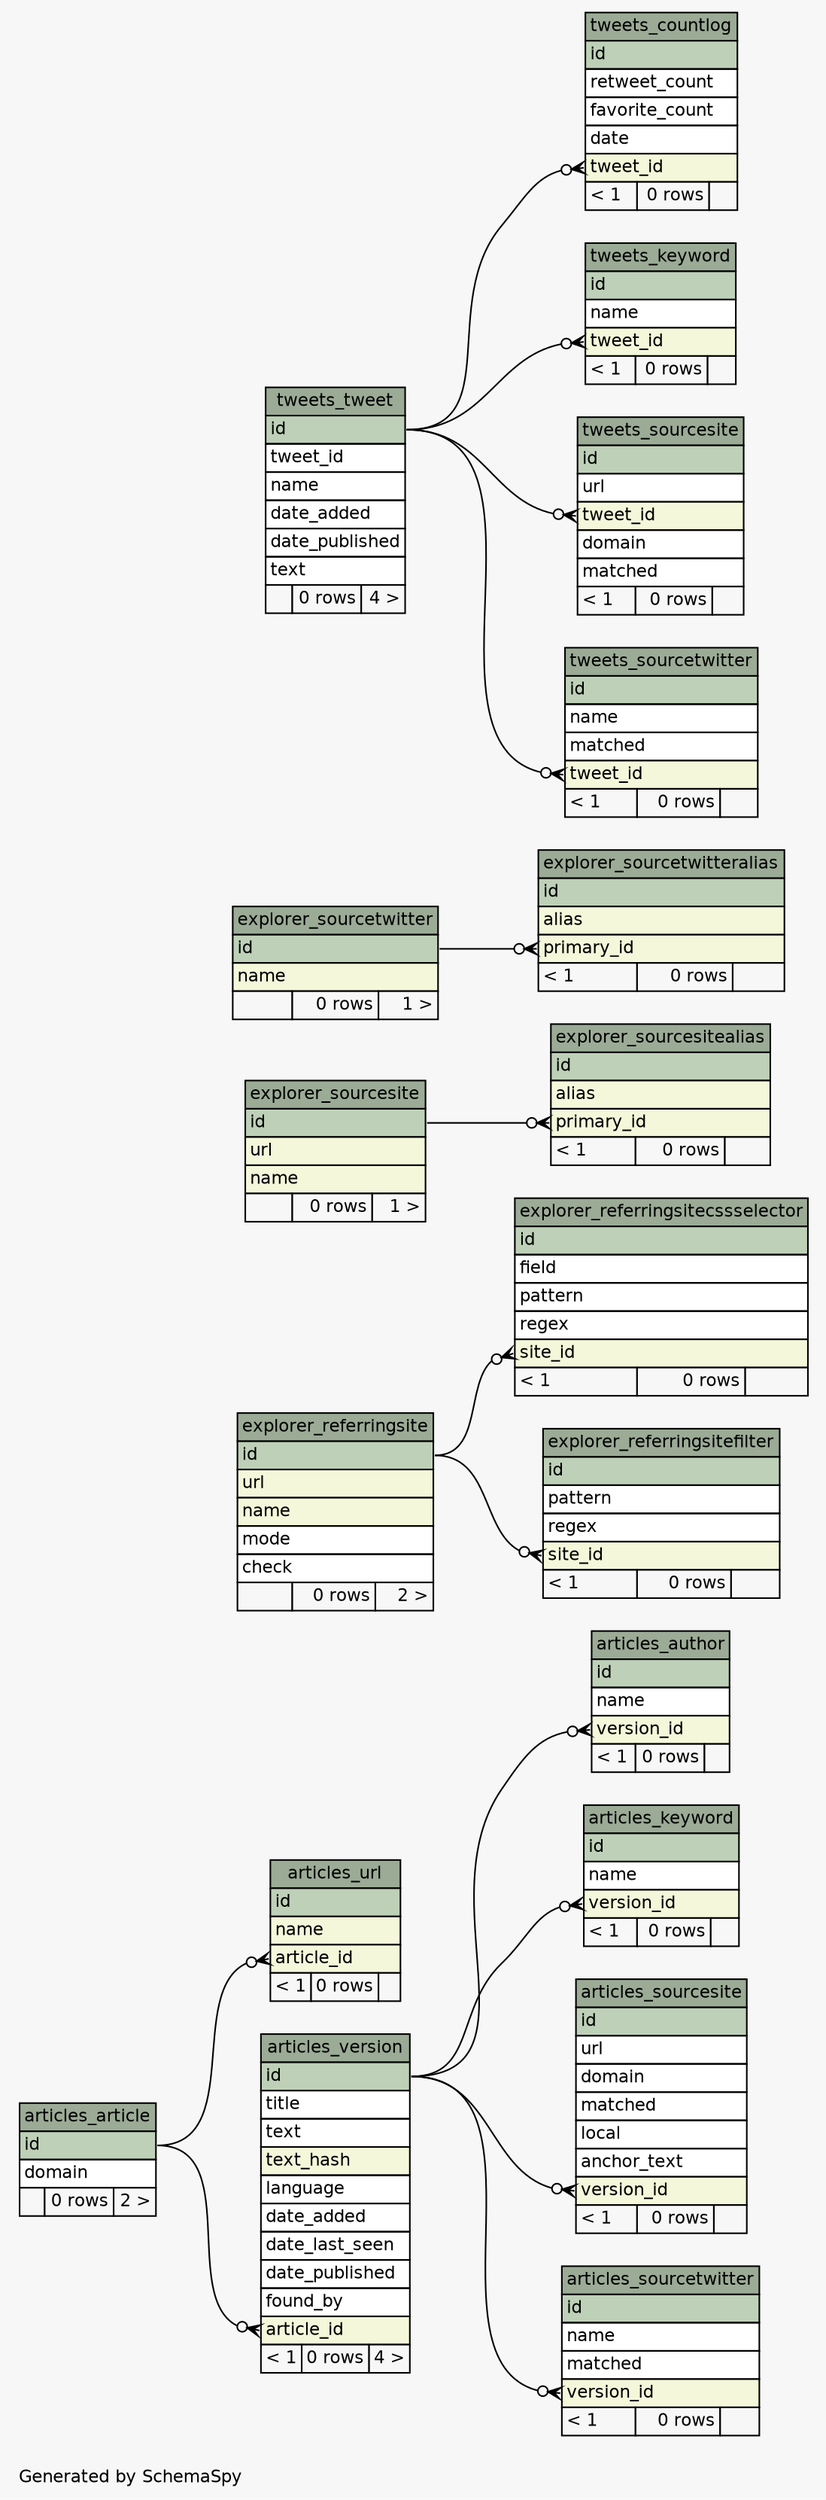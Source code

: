 // dot 2.38.0 on Linux 4.4.0-28-generic
// SchemaSpy rev 590
digraph "largeRelationshipsDiagram" {
  graph [
    rankdir="RL"
    bgcolor="#f7f7f7"
    label="\nGenerated by SchemaSpy"
    labeljust="l"
    nodesep="0.18"
    ranksep="0.46"
    fontname="Helvetica"
    fontsize="11"
  ];
  node [
    fontname="Helvetica"
    fontsize="11"
    shape="plaintext"
  ];
  edge [
    arrowsize="0.8"
  ];
  "articles_article" [
    label=<
    <TABLE BORDER="0" CELLBORDER="1" CELLSPACING="0" BGCOLOR="#ffffff">
      <TR><TD COLSPAN="3" BGCOLOR="#9bab96" ALIGN="CENTER">articles_article</TD></TR>
      <TR><TD PORT="id" COLSPAN="3" BGCOLOR="#bed1b8" ALIGN="LEFT">id</TD></TR>
      <TR><TD PORT="domain" COLSPAN="3" ALIGN="LEFT">domain</TD></TR>
      <TR><TD ALIGN="LEFT" BGCOLOR="#f7f7f7">  </TD><TD ALIGN="RIGHT" BGCOLOR="#f7f7f7">0 rows</TD><TD ALIGN="RIGHT" BGCOLOR="#f7f7f7">2 &gt;</TD></TR>
    </TABLE>>
    URL="tables/articles_article.html"
    tooltip="articles_article"
  ];
  "articles_author" [
    label=<
    <TABLE BORDER="0" CELLBORDER="1" CELLSPACING="0" BGCOLOR="#ffffff">
      <TR><TD COLSPAN="3" BGCOLOR="#9bab96" ALIGN="CENTER">articles_author</TD></TR>
      <TR><TD PORT="id" COLSPAN="3" BGCOLOR="#bed1b8" ALIGN="LEFT">id</TD></TR>
      <TR><TD PORT="name" COLSPAN="3" ALIGN="LEFT">name</TD></TR>
      <TR><TD PORT="version_id" COLSPAN="3" BGCOLOR="#f4f7da" ALIGN="LEFT">version_id</TD></TR>
      <TR><TD ALIGN="LEFT" BGCOLOR="#f7f7f7">&lt; 1</TD><TD ALIGN="RIGHT" BGCOLOR="#f7f7f7">0 rows</TD><TD ALIGN="RIGHT" BGCOLOR="#f7f7f7">  </TD></TR>
    </TABLE>>
    URL="tables/articles_author.html"
    tooltip="articles_author"
  ];
  "articles_keyword" [
    label=<
    <TABLE BORDER="0" CELLBORDER="1" CELLSPACING="0" BGCOLOR="#ffffff">
      <TR><TD COLSPAN="3" BGCOLOR="#9bab96" ALIGN="CENTER">articles_keyword</TD></TR>
      <TR><TD PORT="id" COLSPAN="3" BGCOLOR="#bed1b8" ALIGN="LEFT">id</TD></TR>
      <TR><TD PORT="name" COLSPAN="3" ALIGN="LEFT">name</TD></TR>
      <TR><TD PORT="version_id" COLSPAN="3" BGCOLOR="#f4f7da" ALIGN="LEFT">version_id</TD></TR>
      <TR><TD ALIGN="LEFT" BGCOLOR="#f7f7f7">&lt; 1</TD><TD ALIGN="RIGHT" BGCOLOR="#f7f7f7">0 rows</TD><TD ALIGN="RIGHT" BGCOLOR="#f7f7f7">  </TD></TR>
    </TABLE>>
    URL="tables/articles_keyword.html"
    tooltip="articles_keyword"
  ];
  "articles_sourcesite" [
    label=<
    <TABLE BORDER="0" CELLBORDER="1" CELLSPACING="0" BGCOLOR="#ffffff">
      <TR><TD COLSPAN="3" BGCOLOR="#9bab96" ALIGN="CENTER">articles_sourcesite</TD></TR>
      <TR><TD PORT="id" COLSPAN="3" BGCOLOR="#bed1b8" ALIGN="LEFT">id</TD></TR>
      <TR><TD PORT="url" COLSPAN="3" ALIGN="LEFT">url</TD></TR>
      <TR><TD PORT="domain" COLSPAN="3" ALIGN="LEFT">domain</TD></TR>
      <TR><TD PORT="matched" COLSPAN="3" ALIGN="LEFT">matched</TD></TR>
      <TR><TD PORT="local" COLSPAN="3" ALIGN="LEFT">local</TD></TR>
      <TR><TD PORT="anchor_text" COLSPAN="3" ALIGN="LEFT">anchor_text</TD></TR>
      <TR><TD PORT="version_id" COLSPAN="3" BGCOLOR="#f4f7da" ALIGN="LEFT">version_id</TD></TR>
      <TR><TD ALIGN="LEFT" BGCOLOR="#f7f7f7">&lt; 1</TD><TD ALIGN="RIGHT" BGCOLOR="#f7f7f7">0 rows</TD><TD ALIGN="RIGHT" BGCOLOR="#f7f7f7">  </TD></TR>
    </TABLE>>
    URL="tables/articles_sourcesite.html"
    tooltip="articles_sourcesite"
  ];
  "articles_sourcetwitter" [
    label=<
    <TABLE BORDER="0" CELLBORDER="1" CELLSPACING="0" BGCOLOR="#ffffff">
      <TR><TD COLSPAN="3" BGCOLOR="#9bab96" ALIGN="CENTER">articles_sourcetwitter</TD></TR>
      <TR><TD PORT="id" COLSPAN="3" BGCOLOR="#bed1b8" ALIGN="LEFT">id</TD></TR>
      <TR><TD PORT="name" COLSPAN="3" ALIGN="LEFT">name</TD></TR>
      <TR><TD PORT="matched" COLSPAN="3" ALIGN="LEFT">matched</TD></TR>
      <TR><TD PORT="version_id" COLSPAN="3" BGCOLOR="#f4f7da" ALIGN="LEFT">version_id</TD></TR>
      <TR><TD ALIGN="LEFT" BGCOLOR="#f7f7f7">&lt; 1</TD><TD ALIGN="RIGHT" BGCOLOR="#f7f7f7">0 rows</TD><TD ALIGN="RIGHT" BGCOLOR="#f7f7f7">  </TD></TR>
    </TABLE>>
    URL="tables/articles_sourcetwitter.html"
    tooltip="articles_sourcetwitter"
  ];
  "articles_url" [
    label=<
    <TABLE BORDER="0" CELLBORDER="1" CELLSPACING="0" BGCOLOR="#ffffff">
      <TR><TD COLSPAN="3" BGCOLOR="#9bab96" ALIGN="CENTER">articles_url</TD></TR>
      <TR><TD PORT="id" COLSPAN="3" BGCOLOR="#bed1b8" ALIGN="LEFT">id</TD></TR>
      <TR><TD PORT="name" COLSPAN="3" BGCOLOR="#f4f7da" ALIGN="LEFT">name</TD></TR>
      <TR><TD PORT="article_id" COLSPAN="3" BGCOLOR="#f4f7da" ALIGN="LEFT">article_id</TD></TR>
      <TR><TD ALIGN="LEFT" BGCOLOR="#f7f7f7">&lt; 1</TD><TD ALIGN="RIGHT" BGCOLOR="#f7f7f7">0 rows</TD><TD ALIGN="RIGHT" BGCOLOR="#f7f7f7">  </TD></TR>
    </TABLE>>
    URL="tables/articles_url.html"
    tooltip="articles_url"
  ];
  "articles_version" [
    label=<
    <TABLE BORDER="0" CELLBORDER="1" CELLSPACING="0" BGCOLOR="#ffffff">
      <TR><TD COLSPAN="3" BGCOLOR="#9bab96" ALIGN="CENTER">articles_version</TD></TR>
      <TR><TD PORT="id" COLSPAN="3" BGCOLOR="#bed1b8" ALIGN="LEFT">id</TD></TR>
      <TR><TD PORT="title" COLSPAN="3" ALIGN="LEFT">title</TD></TR>
      <TR><TD PORT="text" COLSPAN="3" ALIGN="LEFT">text</TD></TR>
      <TR><TD PORT="text_hash" COLSPAN="3" BGCOLOR="#f4f7da" ALIGN="LEFT">text_hash</TD></TR>
      <TR><TD PORT="language" COLSPAN="3" ALIGN="LEFT">language</TD></TR>
      <TR><TD PORT="date_added" COLSPAN="3" ALIGN="LEFT">date_added</TD></TR>
      <TR><TD PORT="date_last_seen" COLSPAN="3" ALIGN="LEFT">date_last_seen</TD></TR>
      <TR><TD PORT="date_published" COLSPAN="3" ALIGN="LEFT">date_published</TD></TR>
      <TR><TD PORT="found_by" COLSPAN="3" ALIGN="LEFT">found_by</TD></TR>
      <TR><TD PORT="article_id" COLSPAN="3" BGCOLOR="#f4f7da" ALIGN="LEFT">article_id</TD></TR>
      <TR><TD ALIGN="LEFT" BGCOLOR="#f7f7f7">&lt; 1</TD><TD ALIGN="RIGHT" BGCOLOR="#f7f7f7">0 rows</TD><TD ALIGN="RIGHT" BGCOLOR="#f7f7f7">4 &gt;</TD></TR>
    </TABLE>>
    URL="tables/articles_version.html"
    tooltip="articles_version"
  ];
  "explorer_referringsite" [
    label=<
    <TABLE BORDER="0" CELLBORDER="1" CELLSPACING="0" BGCOLOR="#ffffff">
      <TR><TD COLSPAN="3" BGCOLOR="#9bab96" ALIGN="CENTER">explorer_referringsite</TD></TR>
      <TR><TD PORT="id" COLSPAN="3" BGCOLOR="#bed1b8" ALIGN="LEFT">id</TD></TR>
      <TR><TD PORT="url" COLSPAN="3" BGCOLOR="#f4f7da" ALIGN="LEFT">url</TD></TR>
      <TR><TD PORT="name" COLSPAN="3" BGCOLOR="#f4f7da" ALIGN="LEFT">name</TD></TR>
      <TR><TD PORT="mode" COLSPAN="3" ALIGN="LEFT">mode</TD></TR>
      <TR><TD PORT="check" COLSPAN="3" ALIGN="LEFT">check</TD></TR>
      <TR><TD ALIGN="LEFT" BGCOLOR="#f7f7f7">  </TD><TD ALIGN="RIGHT" BGCOLOR="#f7f7f7">0 rows</TD><TD ALIGN="RIGHT" BGCOLOR="#f7f7f7">2 &gt;</TD></TR>
    </TABLE>>
    URL="tables/explorer_referringsite.html"
    tooltip="explorer_referringsite"
  ];
  "explorer_referringsitecssselector" [
    label=<
    <TABLE BORDER="0" CELLBORDER="1" CELLSPACING="0" BGCOLOR="#ffffff">
      <TR><TD COLSPAN="3" BGCOLOR="#9bab96" ALIGN="CENTER">explorer_referringsitecssselector</TD></TR>
      <TR><TD PORT="id" COLSPAN="3" BGCOLOR="#bed1b8" ALIGN="LEFT">id</TD></TR>
      <TR><TD PORT="field" COLSPAN="3" ALIGN="LEFT">field</TD></TR>
      <TR><TD PORT="pattern" COLSPAN="3" ALIGN="LEFT">pattern</TD></TR>
      <TR><TD PORT="regex" COLSPAN="3" ALIGN="LEFT">regex</TD></TR>
      <TR><TD PORT="site_id" COLSPAN="3" BGCOLOR="#f4f7da" ALIGN="LEFT">site_id</TD></TR>
      <TR><TD ALIGN="LEFT" BGCOLOR="#f7f7f7">&lt; 1</TD><TD ALIGN="RIGHT" BGCOLOR="#f7f7f7">0 rows</TD><TD ALIGN="RIGHT" BGCOLOR="#f7f7f7">  </TD></TR>
    </TABLE>>
    URL="tables/explorer_referringsitecssselector.html"
    tooltip="explorer_referringsitecssselector"
  ];
  "explorer_referringsitefilter" [
    label=<
    <TABLE BORDER="0" CELLBORDER="1" CELLSPACING="0" BGCOLOR="#ffffff">
      <TR><TD COLSPAN="3" BGCOLOR="#9bab96" ALIGN="CENTER">explorer_referringsitefilter</TD></TR>
      <TR><TD PORT="id" COLSPAN="3" BGCOLOR="#bed1b8" ALIGN="LEFT">id</TD></TR>
      <TR><TD PORT="pattern" COLSPAN="3" ALIGN="LEFT">pattern</TD></TR>
      <TR><TD PORT="regex" COLSPAN="3" ALIGN="LEFT">regex</TD></TR>
      <TR><TD PORT="site_id" COLSPAN="3" BGCOLOR="#f4f7da" ALIGN="LEFT">site_id</TD></TR>
      <TR><TD ALIGN="LEFT" BGCOLOR="#f7f7f7">&lt; 1</TD><TD ALIGN="RIGHT" BGCOLOR="#f7f7f7">0 rows</TD><TD ALIGN="RIGHT" BGCOLOR="#f7f7f7">  </TD></TR>
    </TABLE>>
    URL="tables/explorer_referringsitefilter.html"
    tooltip="explorer_referringsitefilter"
  ];
  "explorer_sourcesite" [
    label=<
    <TABLE BORDER="0" CELLBORDER="1" CELLSPACING="0" BGCOLOR="#ffffff">
      <TR><TD COLSPAN="3" BGCOLOR="#9bab96" ALIGN="CENTER">explorer_sourcesite</TD></TR>
      <TR><TD PORT="id" COLSPAN="3" BGCOLOR="#bed1b8" ALIGN="LEFT">id</TD></TR>
      <TR><TD PORT="url" COLSPAN="3" BGCOLOR="#f4f7da" ALIGN="LEFT">url</TD></TR>
      <TR><TD PORT="name" COLSPAN="3" BGCOLOR="#f4f7da" ALIGN="LEFT">name</TD></TR>
      <TR><TD ALIGN="LEFT" BGCOLOR="#f7f7f7">  </TD><TD ALIGN="RIGHT" BGCOLOR="#f7f7f7">0 rows</TD><TD ALIGN="RIGHT" BGCOLOR="#f7f7f7">1 &gt;</TD></TR>
    </TABLE>>
    URL="tables/explorer_sourcesite.html"
    tooltip="explorer_sourcesite"
  ];
  "explorer_sourcesitealias" [
    label=<
    <TABLE BORDER="0" CELLBORDER="1" CELLSPACING="0" BGCOLOR="#ffffff">
      <TR><TD COLSPAN="3" BGCOLOR="#9bab96" ALIGN="CENTER">explorer_sourcesitealias</TD></TR>
      <TR><TD PORT="id" COLSPAN="3" BGCOLOR="#bed1b8" ALIGN="LEFT">id</TD></TR>
      <TR><TD PORT="alias" COLSPAN="3" BGCOLOR="#f4f7da" ALIGN="LEFT">alias</TD></TR>
      <TR><TD PORT="primary_id" COLSPAN="3" BGCOLOR="#f4f7da" ALIGN="LEFT">primary_id</TD></TR>
      <TR><TD ALIGN="LEFT" BGCOLOR="#f7f7f7">&lt; 1</TD><TD ALIGN="RIGHT" BGCOLOR="#f7f7f7">0 rows</TD><TD ALIGN="RIGHT" BGCOLOR="#f7f7f7">  </TD></TR>
    </TABLE>>
    URL="tables/explorer_sourcesitealias.html"
    tooltip="explorer_sourcesitealias"
  ];
  "explorer_sourcetwitter" [
    label=<
    <TABLE BORDER="0" CELLBORDER="1" CELLSPACING="0" BGCOLOR="#ffffff">
      <TR><TD COLSPAN="3" BGCOLOR="#9bab96" ALIGN="CENTER">explorer_sourcetwitter</TD></TR>
      <TR><TD PORT="id" COLSPAN="3" BGCOLOR="#bed1b8" ALIGN="LEFT">id</TD></TR>
      <TR><TD PORT="name" COLSPAN="3" BGCOLOR="#f4f7da" ALIGN="LEFT">name</TD></TR>
      <TR><TD ALIGN="LEFT" BGCOLOR="#f7f7f7">  </TD><TD ALIGN="RIGHT" BGCOLOR="#f7f7f7">0 rows</TD><TD ALIGN="RIGHT" BGCOLOR="#f7f7f7">1 &gt;</TD></TR>
    </TABLE>>
    URL="tables/explorer_sourcetwitter.html"
    tooltip="explorer_sourcetwitter"
  ];
  "explorer_sourcetwitteralias" [
    label=<
    <TABLE BORDER="0" CELLBORDER="1" CELLSPACING="0" BGCOLOR="#ffffff">
      <TR><TD COLSPAN="3" BGCOLOR="#9bab96" ALIGN="CENTER">explorer_sourcetwitteralias</TD></TR>
      <TR><TD PORT="id" COLSPAN="3" BGCOLOR="#bed1b8" ALIGN="LEFT">id</TD></TR>
      <TR><TD PORT="alias" COLSPAN="3" BGCOLOR="#f4f7da" ALIGN="LEFT">alias</TD></TR>
      <TR><TD PORT="primary_id" COLSPAN="3" BGCOLOR="#f4f7da" ALIGN="LEFT">primary_id</TD></TR>
      <TR><TD ALIGN="LEFT" BGCOLOR="#f7f7f7">&lt; 1</TD><TD ALIGN="RIGHT" BGCOLOR="#f7f7f7">0 rows</TD><TD ALIGN="RIGHT" BGCOLOR="#f7f7f7">  </TD></TR>
    </TABLE>>
    URL="tables/explorer_sourcetwitteralias.html"
    tooltip="explorer_sourcetwitteralias"
  ];
  "tweets_countlog" [
    label=<
    <TABLE BORDER="0" CELLBORDER="1" CELLSPACING="0" BGCOLOR="#ffffff">
      <TR><TD COLSPAN="3" BGCOLOR="#9bab96" ALIGN="CENTER">tweets_countlog</TD></TR>
      <TR><TD PORT="id" COLSPAN="3" BGCOLOR="#bed1b8" ALIGN="LEFT">id</TD></TR>
      <TR><TD PORT="retweet_count" COLSPAN="3" ALIGN="LEFT">retweet_count</TD></TR>
      <TR><TD PORT="favorite_count" COLSPAN="3" ALIGN="LEFT">favorite_count</TD></TR>
      <TR><TD PORT="date" COLSPAN="3" ALIGN="LEFT">date</TD></TR>
      <TR><TD PORT="tweet_id" COLSPAN="3" BGCOLOR="#f4f7da" ALIGN="LEFT">tweet_id</TD></TR>
      <TR><TD ALIGN="LEFT" BGCOLOR="#f7f7f7">&lt; 1</TD><TD ALIGN="RIGHT" BGCOLOR="#f7f7f7">0 rows</TD><TD ALIGN="RIGHT" BGCOLOR="#f7f7f7">  </TD></TR>
    </TABLE>>
    URL="tables/tweets_countlog.html"
    tooltip="tweets_countlog"
  ];
  "tweets_keyword" [
    label=<
    <TABLE BORDER="0" CELLBORDER="1" CELLSPACING="0" BGCOLOR="#ffffff">
      <TR><TD COLSPAN="3" BGCOLOR="#9bab96" ALIGN="CENTER">tweets_keyword</TD></TR>
      <TR><TD PORT="id" COLSPAN="3" BGCOLOR="#bed1b8" ALIGN="LEFT">id</TD></TR>
      <TR><TD PORT="name" COLSPAN="3" ALIGN="LEFT">name</TD></TR>
      <TR><TD PORT="tweet_id" COLSPAN="3" BGCOLOR="#f4f7da" ALIGN="LEFT">tweet_id</TD></TR>
      <TR><TD ALIGN="LEFT" BGCOLOR="#f7f7f7">&lt; 1</TD><TD ALIGN="RIGHT" BGCOLOR="#f7f7f7">0 rows</TD><TD ALIGN="RIGHT" BGCOLOR="#f7f7f7">  </TD></TR>
    </TABLE>>
    URL="tables/tweets_keyword.html"
    tooltip="tweets_keyword"
  ];
  "tweets_sourcesite" [
    label=<
    <TABLE BORDER="0" CELLBORDER="1" CELLSPACING="0" BGCOLOR="#ffffff">
      <TR><TD COLSPAN="3" BGCOLOR="#9bab96" ALIGN="CENTER">tweets_sourcesite</TD></TR>
      <TR><TD PORT="id" COLSPAN="3" BGCOLOR="#bed1b8" ALIGN="LEFT">id</TD></TR>
      <TR><TD PORT="url" COLSPAN="3" ALIGN="LEFT">url</TD></TR>
      <TR><TD PORT="tweet_id" COLSPAN="3" BGCOLOR="#f4f7da" ALIGN="LEFT">tweet_id</TD></TR>
      <TR><TD PORT="domain" COLSPAN="3" ALIGN="LEFT">domain</TD></TR>
      <TR><TD PORT="matched" COLSPAN="3" ALIGN="LEFT">matched</TD></TR>
      <TR><TD ALIGN="LEFT" BGCOLOR="#f7f7f7">&lt; 1</TD><TD ALIGN="RIGHT" BGCOLOR="#f7f7f7">0 rows</TD><TD ALIGN="RIGHT" BGCOLOR="#f7f7f7">  </TD></TR>
    </TABLE>>
    URL="tables/tweets_sourcesite.html"
    tooltip="tweets_sourcesite"
  ];
  "tweets_sourcetwitter" [
    label=<
    <TABLE BORDER="0" CELLBORDER="1" CELLSPACING="0" BGCOLOR="#ffffff">
      <TR><TD COLSPAN="3" BGCOLOR="#9bab96" ALIGN="CENTER">tweets_sourcetwitter</TD></TR>
      <TR><TD PORT="id" COLSPAN="3" BGCOLOR="#bed1b8" ALIGN="LEFT">id</TD></TR>
      <TR><TD PORT="name" COLSPAN="3" ALIGN="LEFT">name</TD></TR>
      <TR><TD PORT="matched" COLSPAN="3" ALIGN="LEFT">matched</TD></TR>
      <TR><TD PORT="tweet_id" COLSPAN="3" BGCOLOR="#f4f7da" ALIGN="LEFT">tweet_id</TD></TR>
      <TR><TD ALIGN="LEFT" BGCOLOR="#f7f7f7">&lt; 1</TD><TD ALIGN="RIGHT" BGCOLOR="#f7f7f7">0 rows</TD><TD ALIGN="RIGHT" BGCOLOR="#f7f7f7">  </TD></TR>
    </TABLE>>
    URL="tables/tweets_sourcetwitter.html"
    tooltip="tweets_sourcetwitter"
  ];
  "tweets_tweet" [
    label=<
    <TABLE BORDER="0" CELLBORDER="1" CELLSPACING="0" BGCOLOR="#ffffff">
      <TR><TD COLSPAN="3" BGCOLOR="#9bab96" ALIGN="CENTER">tweets_tweet</TD></TR>
      <TR><TD PORT="id" COLSPAN="3" BGCOLOR="#bed1b8" ALIGN="LEFT">id</TD></TR>
      <TR><TD PORT="tweet_id" COLSPAN="3" ALIGN="LEFT">tweet_id</TD></TR>
      <TR><TD PORT="name" COLSPAN="3" ALIGN="LEFT">name</TD></TR>
      <TR><TD PORT="date_added" COLSPAN="3" ALIGN="LEFT">date_added</TD></TR>
      <TR><TD PORT="date_published" COLSPAN="3" ALIGN="LEFT">date_published</TD></TR>
      <TR><TD PORT="text" COLSPAN="3" ALIGN="LEFT">text</TD></TR>
      <TR><TD ALIGN="LEFT" BGCOLOR="#f7f7f7">  </TD><TD ALIGN="RIGHT" BGCOLOR="#f7f7f7">0 rows</TD><TD ALIGN="RIGHT" BGCOLOR="#f7f7f7">4 &gt;</TD></TR>
    </TABLE>>
    URL="tables/tweets_tweet.html"
    tooltip="tweets_tweet"
  ];
  "articles_author":"version_id":w -> "articles_version":"id":e [arrowhead=none dir=back arrowtail=crowodot];
  "articles_keyword":"version_id":w -> "articles_version":"id":e [arrowhead=none dir=back arrowtail=crowodot];
  "articles_sourcesite":"version_id":w -> "articles_version":"id":e [arrowhead=none dir=back arrowtail=crowodot];
  "articles_sourcetwitter":"version_id":w -> "articles_version":"id":e [arrowhead=none dir=back arrowtail=crowodot];
  "articles_url":"article_id":w -> "articles_article":"id":e [arrowhead=none dir=back arrowtail=crowodot];
  "articles_version":"article_id":w -> "articles_article":"id":e [arrowhead=none dir=back arrowtail=crowodot];
  "explorer_referringsitecssselector":"site_id":w -> "explorer_referringsite":"id":e [arrowhead=none dir=back arrowtail=crowodot];
  "explorer_referringsitefilter":"site_id":w -> "explorer_referringsite":"id":e [arrowhead=none dir=back arrowtail=crowodot];
  "explorer_sourcesitealias":"primary_id":w -> "explorer_sourcesite":"id":e [arrowhead=none dir=back arrowtail=crowodot];
  "explorer_sourcetwitteralias":"primary_id":w -> "explorer_sourcetwitter":"id":e [arrowhead=none dir=back arrowtail=crowodot];
  "tweets_countlog":"tweet_id":w -> "tweets_tweet":"id":e [arrowhead=none dir=back arrowtail=crowodot];
  "tweets_keyword":"tweet_id":w -> "tweets_tweet":"id":e [arrowhead=none dir=back arrowtail=crowodot];
  "tweets_sourcesite":"tweet_id":w -> "tweets_tweet":"id":e [arrowhead=none dir=back arrowtail=crowodot];
  "tweets_sourcetwitter":"tweet_id":w -> "tweets_tweet":"id":e [arrowhead=none dir=back arrowtail=crowodot];
}
